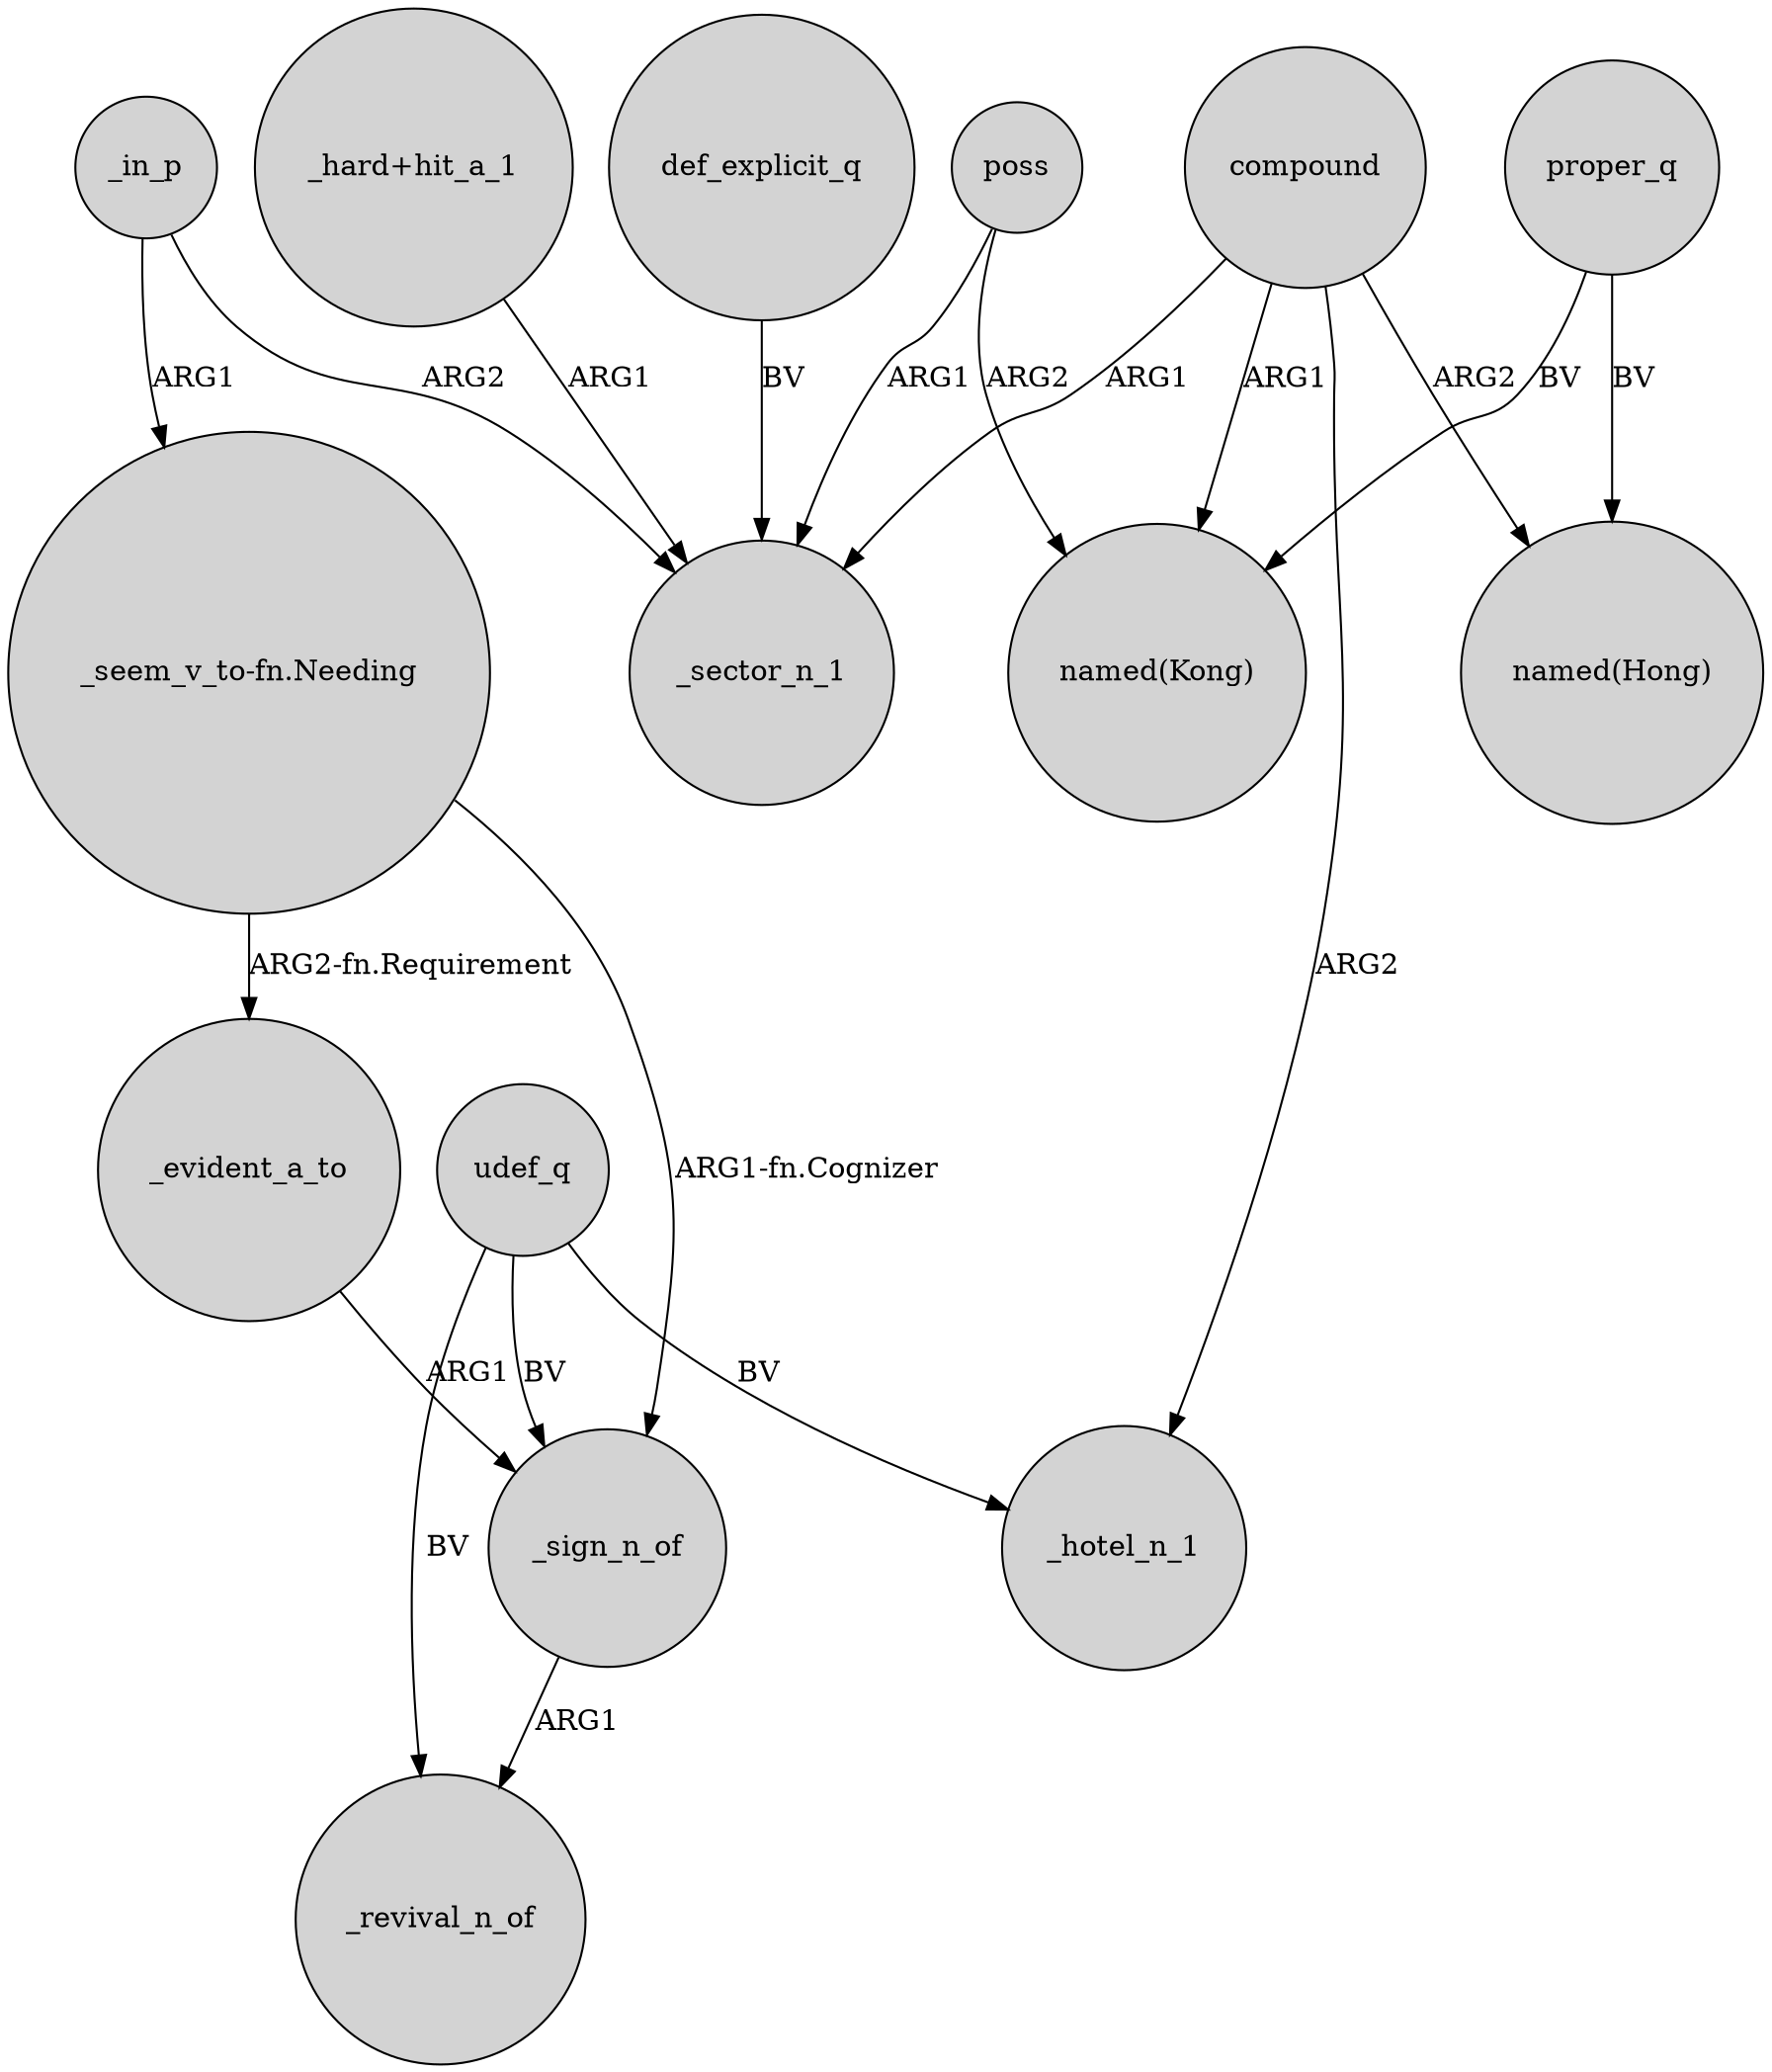 digraph {
	node [shape=circle style=filled]
	udef_q -> _sign_n_of [label=BV]
	udef_q -> _revival_n_of [label=BV]
	_sign_n_of -> _revival_n_of [label=ARG1]
	"_seem_v_to-fn.Needing" -> _sign_n_of [label="ARG1-fn.Cognizer"]
	"_hard+hit_a_1" -> _sector_n_1 [label=ARG1]
	compound -> _hotel_n_1 [label=ARG2]
	_in_p -> _sector_n_1 [label=ARG2]
	proper_q -> "named(Kong)" [label=BV]
	compound -> "named(Hong)" [label=ARG2]
	"_seem_v_to-fn.Needing" -> _evident_a_to [label="ARG2-fn.Requirement"]
	_evident_a_to -> _sign_n_of [label=ARG1]
	_in_p -> "_seem_v_to-fn.Needing" [label=ARG1]
	udef_q -> _hotel_n_1 [label=BV]
	compound -> "named(Kong)" [label=ARG1]
	poss -> _sector_n_1 [label=ARG1]
	def_explicit_q -> _sector_n_1 [label=BV]
	compound -> _sector_n_1 [label=ARG1]
	poss -> "named(Kong)" [label=ARG2]
	proper_q -> "named(Hong)" [label=BV]
}
